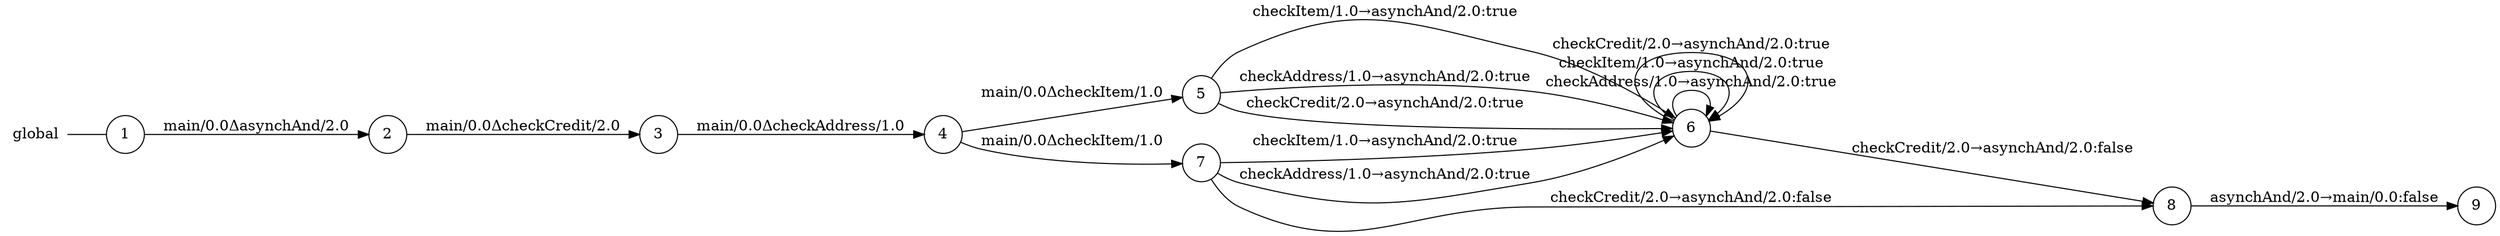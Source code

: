 digraph global {
	rankdir="LR";
	n_0 [label="global", shape="plaintext"];
	n_1 [id="5", shape=circle, label="5"];
	n_2 [id="6", shape=circle, label="6"];
	n_3 [id="1", shape=circle, label="1"];
	n_0 -> n_3 [arrowhead=none];
	n_4 [id="9", shape=circle, label="9"];
	n_5 [id="2", shape=circle, label="2"];
	n_6 [id="8", shape=circle, label="8"];
	n_7 [id="4", shape=circle, label="4"];
	n_8 [id="7", shape=circle, label="7"];
	n_9 [id="3", shape=circle, label="3"];

	n_8 -> n_2 [id="[$e|10]", label="checkItem/1.0→asynchAnd/2.0:true"];
	n_2 -> n_2 [id="[$e|11]", label="checkAddress/1.0→asynchAnd/2.0:true"];
	n_8 -> n_2 [id="[$e|9]", label="checkAddress/1.0→asynchAnd/2.0:true"];
	n_2 -> n_2 [id="[$e|12]", label="checkItem/1.0→asynchAnd/2.0:true"];
	n_8 -> n_6 [id="[$e|8]", label="checkCredit/2.0→asynchAnd/2.0:false"];
	n_6 -> n_4 [id="[$e|14]", label="asynchAnd/2.0→main/0.0:false"];
	n_1 -> n_2 [id="[$e|6]", label="checkItem/1.0→asynchAnd/2.0:true"];
	n_7 -> n_1 [id="[$e|3]", label="main/0.0ΔcheckItem/1.0"];
	n_9 -> n_7 [id="[$e|2]", label="main/0.0ΔcheckAddress/1.0"];
	n_2 -> n_2 [id="[$e|13]", label="checkCredit/2.0→asynchAnd/2.0:true"];
	n_1 -> n_2 [id="[$e|5]", label="checkAddress/1.0→asynchAnd/2.0:true"];
	n_2 -> n_6 [id="[$e|15]", label="checkCredit/2.0→asynchAnd/2.0:false"];
	n_5 -> n_9 [id="[$e|1]", label="main/0.0ΔcheckCredit/2.0"];
	n_1 -> n_2 [id="[$e|4]", label="checkCredit/2.0→asynchAnd/2.0:true"];
	n_7 -> n_8 [id="[$e|7]", label="main/0.0ΔcheckItem/1.0"];
	n_3 -> n_5 [id="[$e|0]", label="main/0.0ΔasynchAnd/2.0"];
}
